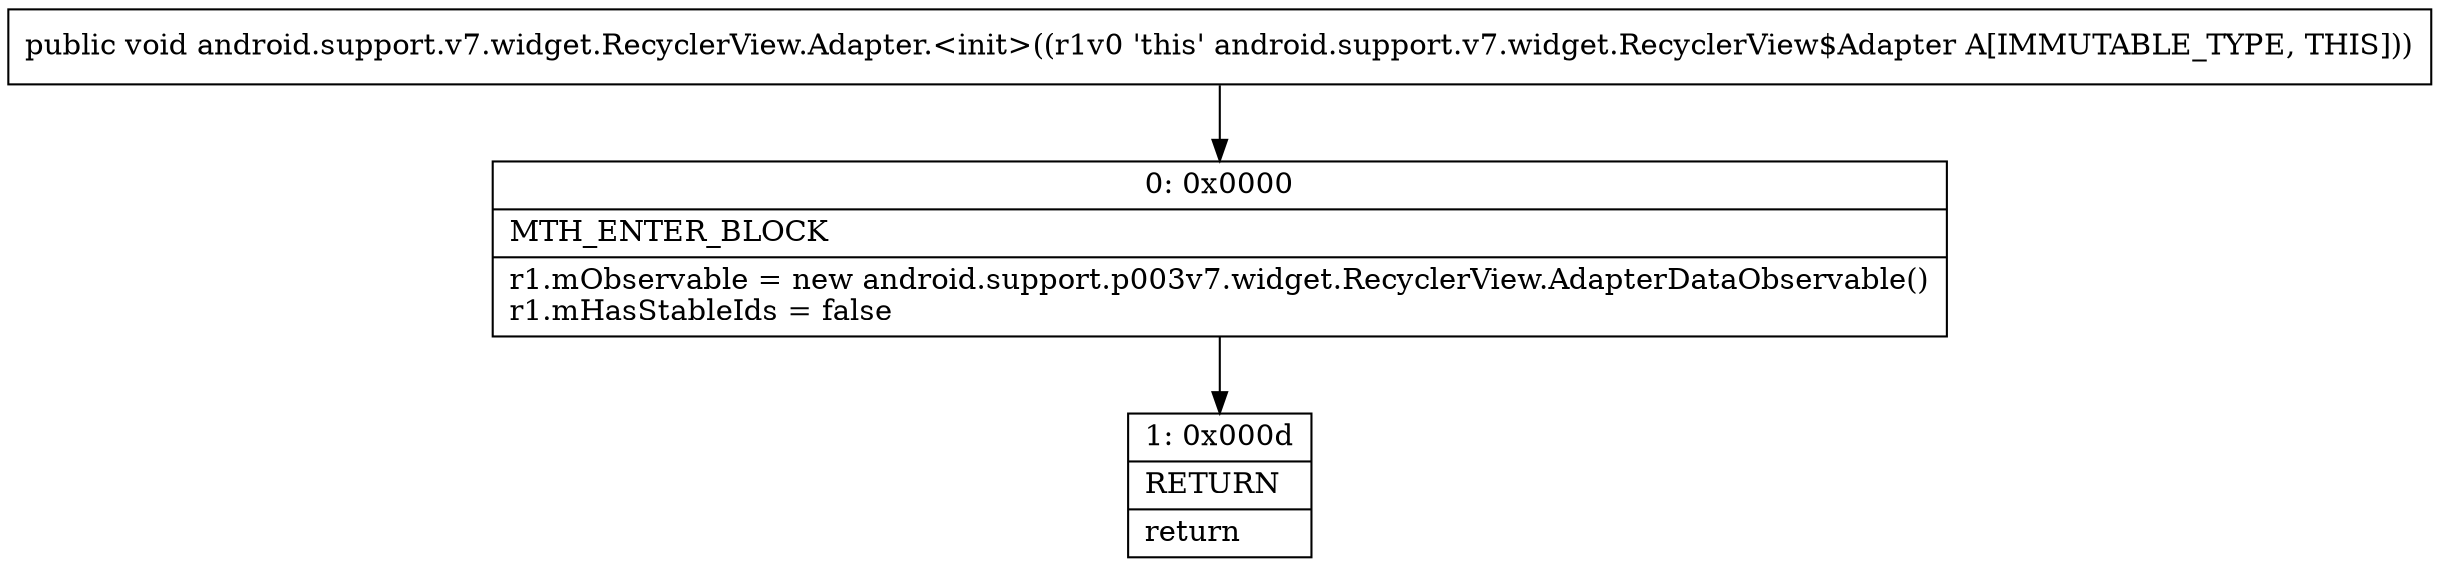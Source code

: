 digraph "CFG forandroid.support.v7.widget.RecyclerView.Adapter.\<init\>()V" {
Node_0 [shape=record,label="{0\:\ 0x0000|MTH_ENTER_BLOCK\l|r1.mObservable = new android.support.p003v7.widget.RecyclerView.AdapterDataObservable()\lr1.mHasStableIds = false\l}"];
Node_1 [shape=record,label="{1\:\ 0x000d|RETURN\l|return\l}"];
MethodNode[shape=record,label="{public void android.support.v7.widget.RecyclerView.Adapter.\<init\>((r1v0 'this' android.support.v7.widget.RecyclerView$Adapter A[IMMUTABLE_TYPE, THIS])) }"];
MethodNode -> Node_0;
Node_0 -> Node_1;
}

